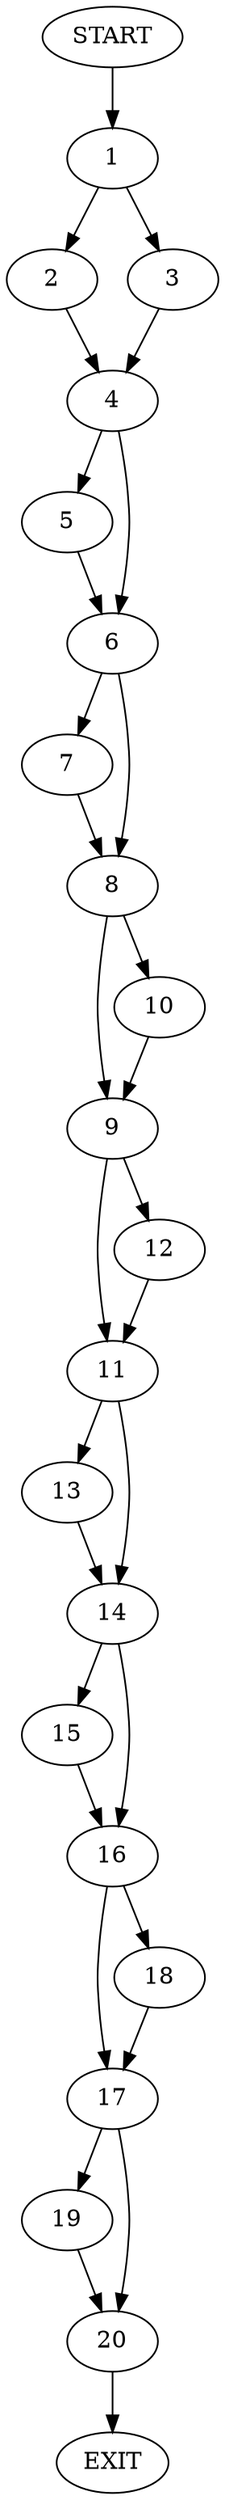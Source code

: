 digraph {
0 [label="START"]
21 [label="EXIT"]
0 -> 1
1 -> 2
1 -> 3
3 -> 4
2 -> 4
4 -> 5
4 -> 6
5 -> 6
6 -> 7
6 -> 8
8 -> 9
8 -> 10
7 -> 8
9 -> 11
9 -> 12
10 -> 9
12 -> 11
11 -> 13
11 -> 14
13 -> 14
14 -> 15
14 -> 16
16 -> 17
16 -> 18
15 -> 16
17 -> 19
17 -> 20
18 -> 17
20 -> 21
19 -> 20
}
